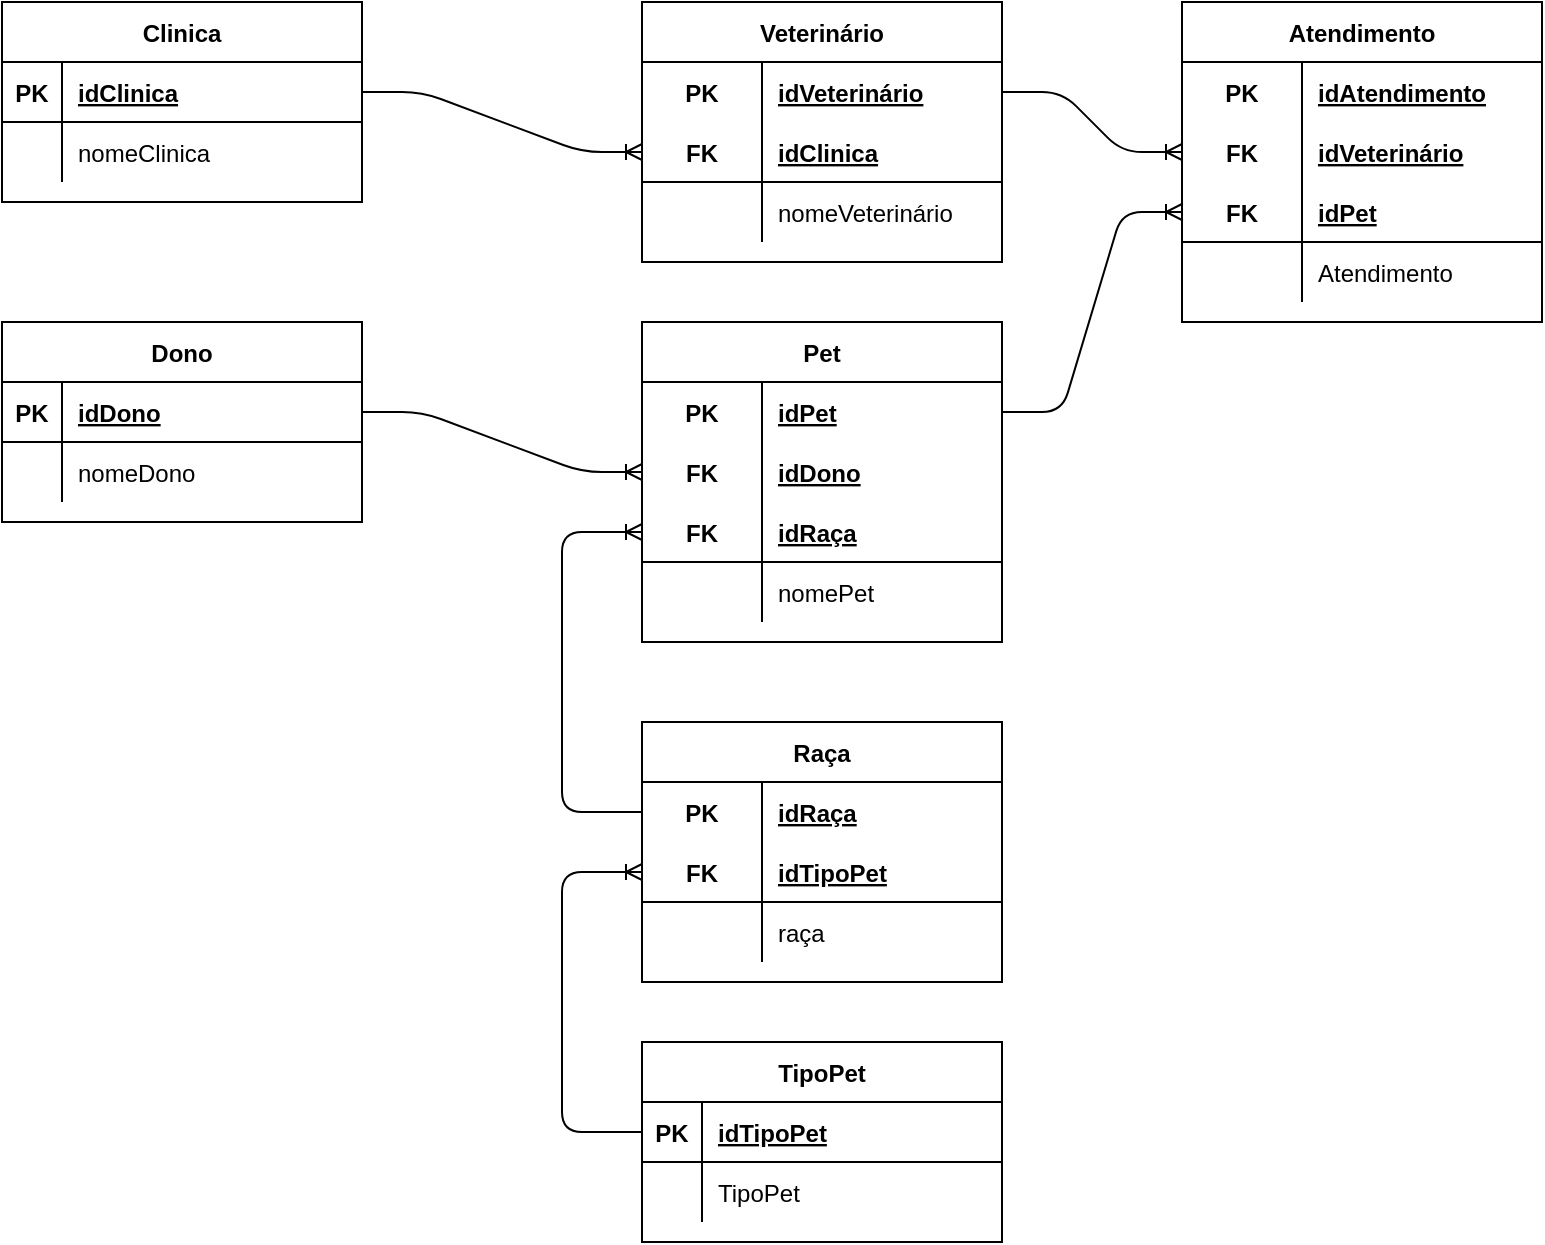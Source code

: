 <mxfile version="14.9.8" type="device"><diagram id="2kHX_CkrjshOszExPpyU" name="Lógico"><mxGraphModel dx="868" dy="520" grid="1" gridSize="10" guides="1" tooltips="1" connect="1" arrows="1" fold="1" page="1" pageScale="1" pageWidth="827" pageHeight="1169" math="0" shadow="0"><root><mxCell id="0"/><mxCell id="1" parent="0"/><mxCell id="HUflnlTKg7qlIwMyH_mC-1" value="Pet" style="shape=table;startSize=30;container=1;collapsible=1;childLayout=tableLayout;fixedRows=1;rowLines=0;fontStyle=1;align=center;resizeLast=1;" parent="1" vertex="1"><mxGeometry x="370" y="210" width="180" height="160" as="geometry"/></mxCell><mxCell id="HUflnlTKg7qlIwMyH_mC-2" style="shape=partialRectangle;collapsible=0;dropTarget=0;pointerEvents=0;fillColor=none;top=0;left=0;bottom=0;right=0;points=[[0,0.5],[1,0.5]];portConstraint=eastwest;" parent="HUflnlTKg7qlIwMyH_mC-1" vertex="1"><mxGeometry y="30" width="180" height="30" as="geometry"/></mxCell><mxCell id="HUflnlTKg7qlIwMyH_mC-3" value="PK" style="shape=partialRectangle;connectable=0;fillColor=none;top=0;left=0;bottom=0;right=0;fontStyle=1;overflow=hidden;" parent="HUflnlTKg7qlIwMyH_mC-2" vertex="1"><mxGeometry width="60" height="30" as="geometry"/></mxCell><mxCell id="HUflnlTKg7qlIwMyH_mC-4" value="idPet" style="shape=partialRectangle;connectable=0;fillColor=none;top=0;left=0;bottom=0;right=0;align=left;spacingLeft=6;fontStyle=5;overflow=hidden;" parent="HUflnlTKg7qlIwMyH_mC-2" vertex="1"><mxGeometry x="60" width="120" height="30" as="geometry"/></mxCell><mxCell id="HUflnlTKg7qlIwMyH_mC-5" value="" style="shape=partialRectangle;collapsible=0;dropTarget=0;pointerEvents=0;fillColor=none;top=0;left=0;bottom=0;right=0;points=[[0,0.5],[1,0.5]];portConstraint=eastwest;" parent="HUflnlTKg7qlIwMyH_mC-1" vertex="1"><mxGeometry y="60" width="180" height="30" as="geometry"/></mxCell><mxCell id="HUflnlTKg7qlIwMyH_mC-6" value="FK" style="shape=partialRectangle;connectable=0;fillColor=none;top=0;left=0;bottom=0;right=0;fontStyle=1;overflow=hidden;" parent="HUflnlTKg7qlIwMyH_mC-5" vertex="1"><mxGeometry width="60" height="30" as="geometry"/></mxCell><mxCell id="HUflnlTKg7qlIwMyH_mC-7" value="idDono" style="shape=partialRectangle;connectable=0;fillColor=none;top=0;left=0;bottom=0;right=0;align=left;spacingLeft=6;fontStyle=5;overflow=hidden;" parent="HUflnlTKg7qlIwMyH_mC-5" vertex="1"><mxGeometry x="60" width="120" height="30" as="geometry"/></mxCell><mxCell id="HUflnlTKg7qlIwMyH_mC-8" value="" style="shape=partialRectangle;collapsible=0;dropTarget=0;pointerEvents=0;fillColor=none;top=0;left=0;bottom=1;right=0;points=[[0,0.5],[1,0.5]];portConstraint=eastwest;" parent="HUflnlTKg7qlIwMyH_mC-1" vertex="1"><mxGeometry y="90" width="180" height="30" as="geometry"/></mxCell><mxCell id="HUflnlTKg7qlIwMyH_mC-9" value="FK" style="shape=partialRectangle;connectable=0;fillColor=none;top=0;left=0;bottom=0;right=0;fontStyle=1;overflow=hidden;" parent="HUflnlTKg7qlIwMyH_mC-8" vertex="1"><mxGeometry width="60" height="30" as="geometry"/></mxCell><mxCell id="HUflnlTKg7qlIwMyH_mC-10" value="idRaça" style="shape=partialRectangle;connectable=0;fillColor=none;top=0;left=0;bottom=0;right=0;align=left;spacingLeft=6;fontStyle=5;overflow=hidden;" parent="HUflnlTKg7qlIwMyH_mC-8" vertex="1"><mxGeometry x="60" width="120" height="30" as="geometry"/></mxCell><mxCell id="HUflnlTKg7qlIwMyH_mC-11" value="" style="shape=partialRectangle;collapsible=0;dropTarget=0;pointerEvents=0;fillColor=none;top=0;left=0;bottom=0;right=0;points=[[0,0.5],[1,0.5]];portConstraint=eastwest;" parent="HUflnlTKg7qlIwMyH_mC-1" vertex="1"><mxGeometry y="120" width="180" height="30" as="geometry"/></mxCell><mxCell id="HUflnlTKg7qlIwMyH_mC-12" value="" style="shape=partialRectangle;connectable=0;fillColor=none;top=0;left=0;bottom=0;right=0;editable=1;overflow=hidden;" parent="HUflnlTKg7qlIwMyH_mC-11" vertex="1"><mxGeometry width="60" height="30" as="geometry"/></mxCell><mxCell id="HUflnlTKg7qlIwMyH_mC-13" value="nomePet" style="shape=partialRectangle;connectable=0;fillColor=none;top=0;left=0;bottom=0;right=0;align=left;spacingLeft=6;overflow=hidden;" parent="HUflnlTKg7qlIwMyH_mC-11" vertex="1"><mxGeometry x="60" width="120" height="30" as="geometry"/></mxCell><mxCell id="HUflnlTKg7qlIwMyH_mC-14" value="Dono" style="shape=table;startSize=30;container=1;collapsible=1;childLayout=tableLayout;fixedRows=1;rowLines=0;fontStyle=1;align=center;resizeLast=1;" parent="1" vertex="1"><mxGeometry x="50" y="210" width="180" height="100" as="geometry"/></mxCell><mxCell id="HUflnlTKg7qlIwMyH_mC-15" value="" style="shape=partialRectangle;collapsible=0;dropTarget=0;pointerEvents=0;fillColor=none;top=0;left=0;bottom=1;right=0;points=[[0,0.5],[1,0.5]];portConstraint=eastwest;" parent="HUflnlTKg7qlIwMyH_mC-14" vertex="1"><mxGeometry y="30" width="180" height="30" as="geometry"/></mxCell><mxCell id="HUflnlTKg7qlIwMyH_mC-16" value="PK" style="shape=partialRectangle;connectable=0;fillColor=none;top=0;left=0;bottom=0;right=0;fontStyle=1;overflow=hidden;" parent="HUflnlTKg7qlIwMyH_mC-15" vertex="1"><mxGeometry width="30" height="30" as="geometry"/></mxCell><mxCell id="HUflnlTKg7qlIwMyH_mC-17" value="idDono" style="shape=partialRectangle;connectable=0;fillColor=none;top=0;left=0;bottom=0;right=0;align=left;spacingLeft=6;fontStyle=5;overflow=hidden;" parent="HUflnlTKg7qlIwMyH_mC-15" vertex="1"><mxGeometry x="30" width="150" height="30" as="geometry"/></mxCell><mxCell id="HUflnlTKg7qlIwMyH_mC-18" value="" style="shape=partialRectangle;collapsible=0;dropTarget=0;pointerEvents=0;fillColor=none;top=0;left=0;bottom=0;right=0;points=[[0,0.5],[1,0.5]];portConstraint=eastwest;" parent="HUflnlTKg7qlIwMyH_mC-14" vertex="1"><mxGeometry y="60" width="180" height="30" as="geometry"/></mxCell><mxCell id="HUflnlTKg7qlIwMyH_mC-19" value="" style="shape=partialRectangle;connectable=0;fillColor=none;top=0;left=0;bottom=0;right=0;editable=1;overflow=hidden;" parent="HUflnlTKg7qlIwMyH_mC-18" vertex="1"><mxGeometry width="30" height="30" as="geometry"/></mxCell><mxCell id="HUflnlTKg7qlIwMyH_mC-20" value="nomeDono" style="shape=partialRectangle;connectable=0;fillColor=none;top=0;left=0;bottom=0;right=0;align=left;spacingLeft=6;overflow=hidden;" parent="HUflnlTKg7qlIwMyH_mC-18" vertex="1"><mxGeometry x="30" width="150" height="30" as="geometry"/></mxCell><mxCell id="HUflnlTKg7qlIwMyH_mC-21" value="" style="edgeStyle=entityRelationEdgeStyle;fontSize=12;html=1;endArrow=ERoneToMany;entryX=0;entryY=0.5;entryDx=0;entryDy=0;exitX=1;exitY=0.5;exitDx=0;exitDy=0;" parent="1" source="HUflnlTKg7qlIwMyH_mC-15" target="HUflnlTKg7qlIwMyH_mC-5" edge="1"><mxGeometry width="100" height="100" relative="1" as="geometry"><mxPoint x="90" y="600" as="sourcePoint"/><mxPoint x="190" y="500" as="targetPoint"/></mxGeometry></mxCell><mxCell id="HUflnlTKg7qlIwMyH_mC-22" value="Raça" style="shape=table;startSize=30;container=1;collapsible=1;childLayout=tableLayout;fixedRows=1;rowLines=0;fontStyle=1;align=center;resizeLast=1;" parent="1" vertex="1"><mxGeometry x="370" y="410" width="180" height="130" as="geometry"/></mxCell><mxCell id="HUflnlTKg7qlIwMyH_mC-23" value="" style="shape=partialRectangle;collapsible=0;dropTarget=0;pointerEvents=0;fillColor=none;top=0;left=0;bottom=0;right=0;points=[[0,0.5],[1,0.5]];portConstraint=eastwest;" parent="HUflnlTKg7qlIwMyH_mC-22" vertex="1"><mxGeometry y="30" width="180" height="30" as="geometry"/></mxCell><mxCell id="HUflnlTKg7qlIwMyH_mC-24" value="PK" style="shape=partialRectangle;connectable=0;fillColor=none;top=0;left=0;bottom=0;right=0;fontStyle=1;overflow=hidden;" parent="HUflnlTKg7qlIwMyH_mC-23" vertex="1"><mxGeometry width="60" height="30" as="geometry"/></mxCell><mxCell id="HUflnlTKg7qlIwMyH_mC-25" value="idRaça" style="shape=partialRectangle;connectable=0;fillColor=none;top=0;left=0;bottom=0;right=0;align=left;spacingLeft=6;fontStyle=5;overflow=hidden;" parent="HUflnlTKg7qlIwMyH_mC-23" vertex="1"><mxGeometry x="60" width="120" height="30" as="geometry"/></mxCell><mxCell id="HUflnlTKg7qlIwMyH_mC-26" value="" style="shape=partialRectangle;collapsible=0;dropTarget=0;pointerEvents=0;fillColor=none;top=0;left=0;bottom=1;right=0;points=[[0,0.5],[1,0.5]];portConstraint=eastwest;" parent="HUflnlTKg7qlIwMyH_mC-22" vertex="1"><mxGeometry y="60" width="180" height="30" as="geometry"/></mxCell><mxCell id="HUflnlTKg7qlIwMyH_mC-27" value="FK" style="shape=partialRectangle;connectable=0;fillColor=none;top=0;left=0;bottom=0;right=0;fontStyle=1;overflow=hidden;" parent="HUflnlTKg7qlIwMyH_mC-26" vertex="1"><mxGeometry width="60" height="30" as="geometry"/></mxCell><mxCell id="HUflnlTKg7qlIwMyH_mC-28" value="idTipoPet" style="shape=partialRectangle;connectable=0;fillColor=none;top=0;left=0;bottom=0;right=0;align=left;spacingLeft=6;fontStyle=5;overflow=hidden;" parent="HUflnlTKg7qlIwMyH_mC-26" vertex="1"><mxGeometry x="60" width="120" height="30" as="geometry"/></mxCell><mxCell id="HUflnlTKg7qlIwMyH_mC-29" value="" style="shape=partialRectangle;collapsible=0;dropTarget=0;pointerEvents=0;fillColor=none;top=0;left=0;bottom=0;right=0;points=[[0,0.5],[1,0.5]];portConstraint=eastwest;" parent="HUflnlTKg7qlIwMyH_mC-22" vertex="1"><mxGeometry y="90" width="180" height="30" as="geometry"/></mxCell><mxCell id="HUflnlTKg7qlIwMyH_mC-30" value="" style="shape=partialRectangle;connectable=0;fillColor=none;top=0;left=0;bottom=0;right=0;editable=1;overflow=hidden;" parent="HUflnlTKg7qlIwMyH_mC-29" vertex="1"><mxGeometry width="60" height="30" as="geometry"/></mxCell><mxCell id="HUflnlTKg7qlIwMyH_mC-31" value="raça" style="shape=partialRectangle;connectable=0;fillColor=none;top=0;left=0;bottom=0;right=0;align=left;spacingLeft=6;overflow=hidden;" parent="HUflnlTKg7qlIwMyH_mC-29" vertex="1"><mxGeometry x="60" width="120" height="30" as="geometry"/></mxCell><mxCell id="HUflnlTKg7qlIwMyH_mC-32" value="" style="edgeStyle=elbowEdgeStyle;fontSize=12;html=1;endArrow=ERoneToMany;exitX=0;exitY=0.5;exitDx=0;exitDy=0;entryX=0;entryY=0.5;entryDx=0;entryDy=0;" parent="1" source="HUflnlTKg7qlIwMyH_mC-23" target="HUflnlTKg7qlIwMyH_mC-8" edge="1"><mxGeometry width="100" height="100" relative="1" as="geometry"><mxPoint x="180" y="500" as="sourcePoint"/><mxPoint x="280" y="400" as="targetPoint"/><Array as="points"><mxPoint x="330" y="385"/></Array></mxGeometry></mxCell><mxCell id="HUflnlTKg7qlIwMyH_mC-33" value="TipoPet" style="shape=table;startSize=30;container=1;collapsible=1;childLayout=tableLayout;fixedRows=1;rowLines=0;fontStyle=1;align=center;resizeLast=1;" parent="1" vertex="1"><mxGeometry x="370" y="570" width="180" height="100" as="geometry"/></mxCell><mxCell id="HUflnlTKg7qlIwMyH_mC-34" value="" style="shape=partialRectangle;collapsible=0;dropTarget=0;pointerEvents=0;fillColor=none;top=0;left=0;bottom=1;right=0;points=[[0,0.5],[1,0.5]];portConstraint=eastwest;" parent="HUflnlTKg7qlIwMyH_mC-33" vertex="1"><mxGeometry y="30" width="180" height="30" as="geometry"/></mxCell><mxCell id="HUflnlTKg7qlIwMyH_mC-35" value="PK" style="shape=partialRectangle;connectable=0;fillColor=none;top=0;left=0;bottom=0;right=0;fontStyle=1;overflow=hidden;" parent="HUflnlTKg7qlIwMyH_mC-34" vertex="1"><mxGeometry width="30" height="30" as="geometry"/></mxCell><mxCell id="HUflnlTKg7qlIwMyH_mC-36" value="idTipoPet" style="shape=partialRectangle;connectable=0;fillColor=none;top=0;left=0;bottom=0;right=0;align=left;spacingLeft=6;fontStyle=5;overflow=hidden;" parent="HUflnlTKg7qlIwMyH_mC-34" vertex="1"><mxGeometry x="30" width="150" height="30" as="geometry"/></mxCell><mxCell id="HUflnlTKg7qlIwMyH_mC-37" value="" style="shape=partialRectangle;collapsible=0;dropTarget=0;pointerEvents=0;fillColor=none;top=0;left=0;bottom=0;right=0;points=[[0,0.5],[1,0.5]];portConstraint=eastwest;" parent="HUflnlTKg7qlIwMyH_mC-33" vertex="1"><mxGeometry y="60" width="180" height="30" as="geometry"/></mxCell><mxCell id="HUflnlTKg7qlIwMyH_mC-38" value="" style="shape=partialRectangle;connectable=0;fillColor=none;top=0;left=0;bottom=0;right=0;editable=1;overflow=hidden;" parent="HUflnlTKg7qlIwMyH_mC-37" vertex="1"><mxGeometry width="30" height="30" as="geometry"/></mxCell><mxCell id="HUflnlTKg7qlIwMyH_mC-39" value="TipoPet" style="shape=partialRectangle;connectable=0;fillColor=none;top=0;left=0;bottom=0;right=0;align=left;spacingLeft=6;overflow=hidden;" parent="HUflnlTKg7qlIwMyH_mC-37" vertex="1"><mxGeometry x="30" width="150" height="30" as="geometry"/></mxCell><mxCell id="HUflnlTKg7qlIwMyH_mC-40" value="" style="edgeStyle=elbowEdgeStyle;fontSize=12;html=1;endArrow=ERoneToMany;exitX=0;exitY=0.5;exitDx=0;exitDy=0;entryX=0;entryY=0.5;entryDx=0;entryDy=0;" parent="1" source="HUflnlTKg7qlIwMyH_mC-34" target="HUflnlTKg7qlIwMyH_mC-26" edge="1"><mxGeometry width="100" height="100" relative="1" as="geometry"><mxPoint x="280" y="630" as="sourcePoint"/><mxPoint x="280" y="490" as="targetPoint"/><Array as="points"><mxPoint x="330" y="540"/></Array></mxGeometry></mxCell><mxCell id="HUflnlTKg7qlIwMyH_mC-41" value="Clinica" style="shape=table;startSize=30;container=1;collapsible=1;childLayout=tableLayout;fixedRows=1;rowLines=0;fontStyle=1;align=center;resizeLast=1;" parent="1" vertex="1"><mxGeometry x="50" y="50" width="180" height="100" as="geometry"/></mxCell><mxCell id="HUflnlTKg7qlIwMyH_mC-42" value="" style="shape=partialRectangle;collapsible=0;dropTarget=0;pointerEvents=0;fillColor=none;top=0;left=0;bottom=1;right=0;points=[[0,0.5],[1,0.5]];portConstraint=eastwest;" parent="HUflnlTKg7qlIwMyH_mC-41" vertex="1"><mxGeometry y="30" width="180" height="30" as="geometry"/></mxCell><mxCell id="HUflnlTKg7qlIwMyH_mC-43" value="PK" style="shape=partialRectangle;connectable=0;fillColor=none;top=0;left=0;bottom=0;right=0;fontStyle=1;overflow=hidden;" parent="HUflnlTKg7qlIwMyH_mC-42" vertex="1"><mxGeometry width="30" height="30" as="geometry"/></mxCell><mxCell id="HUflnlTKg7qlIwMyH_mC-44" value="idClinica" style="shape=partialRectangle;connectable=0;fillColor=none;top=0;left=0;bottom=0;right=0;align=left;spacingLeft=6;fontStyle=5;overflow=hidden;" parent="HUflnlTKg7qlIwMyH_mC-42" vertex="1"><mxGeometry x="30" width="150" height="30" as="geometry"/></mxCell><mxCell id="HUflnlTKg7qlIwMyH_mC-45" value="" style="shape=partialRectangle;collapsible=0;dropTarget=0;pointerEvents=0;fillColor=none;top=0;left=0;bottom=0;right=0;points=[[0,0.5],[1,0.5]];portConstraint=eastwest;" parent="HUflnlTKg7qlIwMyH_mC-41" vertex="1"><mxGeometry y="60" width="180" height="30" as="geometry"/></mxCell><mxCell id="HUflnlTKg7qlIwMyH_mC-46" value="" style="shape=partialRectangle;connectable=0;fillColor=none;top=0;left=0;bottom=0;right=0;editable=1;overflow=hidden;" parent="HUflnlTKg7qlIwMyH_mC-45" vertex="1"><mxGeometry width="30" height="30" as="geometry"/></mxCell><mxCell id="HUflnlTKg7qlIwMyH_mC-47" value="nomeClinica" style="shape=partialRectangle;connectable=0;fillColor=none;top=0;left=0;bottom=0;right=0;align=left;spacingLeft=6;overflow=hidden;" parent="HUflnlTKg7qlIwMyH_mC-45" vertex="1"><mxGeometry x="30" width="150" height="30" as="geometry"/></mxCell><mxCell id="HUflnlTKg7qlIwMyH_mC-48" value="Veterinário" style="shape=table;startSize=30;container=1;collapsible=1;childLayout=tableLayout;fixedRows=1;rowLines=0;fontStyle=1;align=center;resizeLast=1;" parent="1" vertex="1"><mxGeometry x="370" y="50" width="180" height="130" as="geometry"/></mxCell><mxCell id="HUflnlTKg7qlIwMyH_mC-49" value="" style="shape=partialRectangle;collapsible=0;dropTarget=0;pointerEvents=0;fillColor=none;top=0;left=0;bottom=0;right=0;points=[[0,0.5],[1,0.5]];portConstraint=eastwest;" parent="HUflnlTKg7qlIwMyH_mC-48" vertex="1"><mxGeometry y="30" width="180" height="30" as="geometry"/></mxCell><mxCell id="HUflnlTKg7qlIwMyH_mC-50" value="PK" style="shape=partialRectangle;connectable=0;fillColor=none;top=0;left=0;bottom=0;right=0;fontStyle=1;overflow=hidden;" parent="HUflnlTKg7qlIwMyH_mC-49" vertex="1"><mxGeometry width="60" height="30" as="geometry"/></mxCell><mxCell id="HUflnlTKg7qlIwMyH_mC-51" value="idVeterinário" style="shape=partialRectangle;connectable=0;fillColor=none;top=0;left=0;bottom=0;right=0;align=left;spacingLeft=6;fontStyle=5;overflow=hidden;" parent="HUflnlTKg7qlIwMyH_mC-49" vertex="1"><mxGeometry x="60" width="120" height="30" as="geometry"/></mxCell><mxCell id="HUflnlTKg7qlIwMyH_mC-52" value="" style="shape=partialRectangle;collapsible=0;dropTarget=0;pointerEvents=0;fillColor=none;top=0;left=0;bottom=1;right=0;points=[[0,0.5],[1,0.5]];portConstraint=eastwest;" parent="HUflnlTKg7qlIwMyH_mC-48" vertex="1"><mxGeometry y="60" width="180" height="30" as="geometry"/></mxCell><mxCell id="HUflnlTKg7qlIwMyH_mC-53" value="FK" style="shape=partialRectangle;connectable=0;fillColor=none;top=0;left=0;bottom=0;right=0;fontStyle=1;overflow=hidden;" parent="HUflnlTKg7qlIwMyH_mC-52" vertex="1"><mxGeometry width="60" height="30" as="geometry"/></mxCell><mxCell id="HUflnlTKg7qlIwMyH_mC-54" value="idClinica" style="shape=partialRectangle;connectable=0;fillColor=none;top=0;left=0;bottom=0;right=0;align=left;spacingLeft=6;fontStyle=5;overflow=hidden;" parent="HUflnlTKg7qlIwMyH_mC-52" vertex="1"><mxGeometry x="60" width="120" height="30" as="geometry"/></mxCell><mxCell id="HUflnlTKg7qlIwMyH_mC-55" value="" style="shape=partialRectangle;collapsible=0;dropTarget=0;pointerEvents=0;fillColor=none;top=0;left=0;bottom=0;right=0;points=[[0,0.5],[1,0.5]];portConstraint=eastwest;" parent="HUflnlTKg7qlIwMyH_mC-48" vertex="1"><mxGeometry y="90" width="180" height="30" as="geometry"/></mxCell><mxCell id="HUflnlTKg7qlIwMyH_mC-56" value="" style="shape=partialRectangle;connectable=0;fillColor=none;top=0;left=0;bottom=0;right=0;editable=1;overflow=hidden;" parent="HUflnlTKg7qlIwMyH_mC-55" vertex="1"><mxGeometry width="60" height="30" as="geometry"/></mxCell><mxCell id="HUflnlTKg7qlIwMyH_mC-57" value="nomeVeterinário" style="shape=partialRectangle;connectable=0;fillColor=none;top=0;left=0;bottom=0;right=0;align=left;spacingLeft=6;overflow=hidden;" parent="HUflnlTKg7qlIwMyH_mC-55" vertex="1"><mxGeometry x="60" width="120" height="30" as="geometry"/></mxCell><mxCell id="HUflnlTKg7qlIwMyH_mC-58" value="" style="edgeStyle=entityRelationEdgeStyle;fontSize=12;html=1;endArrow=ERoneToMany;entryX=0;entryY=0.5;entryDx=0;entryDy=0;exitX=1;exitY=0.5;exitDx=0;exitDy=0;" parent="1" source="HUflnlTKg7qlIwMyH_mC-42" target="HUflnlTKg7qlIwMyH_mC-52" edge="1"><mxGeometry width="100" height="100" relative="1" as="geometry"><mxPoint x="230" y="110" as="sourcePoint"/><mxPoint x="370" y="140" as="targetPoint"/></mxGeometry></mxCell><mxCell id="HUflnlTKg7qlIwMyH_mC-59" value="Atendimento" style="shape=table;startSize=30;container=1;collapsible=1;childLayout=tableLayout;fixedRows=1;rowLines=0;fontStyle=1;align=center;resizeLast=1;" parent="1" vertex="1"><mxGeometry x="640" y="50" width="180" height="160" as="geometry"/></mxCell><mxCell id="HUflnlTKg7qlIwMyH_mC-60" style="shape=partialRectangle;collapsible=0;dropTarget=0;pointerEvents=0;fillColor=none;top=0;left=0;bottom=0;right=0;points=[[0,0.5],[1,0.5]];portConstraint=eastwest;" parent="HUflnlTKg7qlIwMyH_mC-59" vertex="1"><mxGeometry y="30" width="180" height="30" as="geometry"/></mxCell><mxCell id="HUflnlTKg7qlIwMyH_mC-61" value="PK" style="shape=partialRectangle;connectable=0;fillColor=none;top=0;left=0;bottom=0;right=0;fontStyle=1;overflow=hidden;" parent="HUflnlTKg7qlIwMyH_mC-60" vertex="1"><mxGeometry width="60" height="30" as="geometry"/></mxCell><mxCell id="HUflnlTKg7qlIwMyH_mC-62" value="idAtendimento" style="shape=partialRectangle;connectable=0;fillColor=none;top=0;left=0;bottom=0;right=0;align=left;spacingLeft=6;fontStyle=5;overflow=hidden;" parent="HUflnlTKg7qlIwMyH_mC-60" vertex="1"><mxGeometry x="60" width="120" height="30" as="geometry"/></mxCell><mxCell id="HUflnlTKg7qlIwMyH_mC-63" value="" style="shape=partialRectangle;collapsible=0;dropTarget=0;pointerEvents=0;fillColor=none;top=0;left=0;bottom=0;right=0;points=[[0,0.5],[1,0.5]];portConstraint=eastwest;" parent="HUflnlTKg7qlIwMyH_mC-59" vertex="1"><mxGeometry y="60" width="180" height="30" as="geometry"/></mxCell><mxCell id="HUflnlTKg7qlIwMyH_mC-64" value="FK" style="shape=partialRectangle;connectable=0;fillColor=none;top=0;left=0;bottom=0;right=0;fontStyle=1;overflow=hidden;" parent="HUflnlTKg7qlIwMyH_mC-63" vertex="1"><mxGeometry width="60" height="30" as="geometry"/></mxCell><mxCell id="HUflnlTKg7qlIwMyH_mC-65" value="idVeterinário" style="shape=partialRectangle;connectable=0;fillColor=none;top=0;left=0;bottom=0;right=0;align=left;spacingLeft=6;fontStyle=5;overflow=hidden;" parent="HUflnlTKg7qlIwMyH_mC-63" vertex="1"><mxGeometry x="60" width="120" height="30" as="geometry"/></mxCell><mxCell id="HUflnlTKg7qlIwMyH_mC-66" value="" style="shape=partialRectangle;collapsible=0;dropTarget=0;pointerEvents=0;fillColor=none;top=0;left=0;bottom=1;right=0;points=[[0,0.5],[1,0.5]];portConstraint=eastwest;" parent="HUflnlTKg7qlIwMyH_mC-59" vertex="1"><mxGeometry y="90" width="180" height="30" as="geometry"/></mxCell><mxCell id="HUflnlTKg7qlIwMyH_mC-67" value="FK" style="shape=partialRectangle;connectable=0;fillColor=none;top=0;left=0;bottom=0;right=0;fontStyle=1;overflow=hidden;" parent="HUflnlTKg7qlIwMyH_mC-66" vertex="1"><mxGeometry width="60" height="30" as="geometry"/></mxCell><mxCell id="HUflnlTKg7qlIwMyH_mC-68" value="idPet" style="shape=partialRectangle;connectable=0;fillColor=none;top=0;left=0;bottom=0;right=0;align=left;spacingLeft=6;fontStyle=5;overflow=hidden;" parent="HUflnlTKg7qlIwMyH_mC-66" vertex="1"><mxGeometry x="60" width="120" height="30" as="geometry"/></mxCell><mxCell id="HUflnlTKg7qlIwMyH_mC-69" value="" style="shape=partialRectangle;collapsible=0;dropTarget=0;pointerEvents=0;fillColor=none;top=0;left=0;bottom=0;right=0;points=[[0,0.5],[1,0.5]];portConstraint=eastwest;" parent="HUflnlTKg7qlIwMyH_mC-59" vertex="1"><mxGeometry y="120" width="180" height="30" as="geometry"/></mxCell><mxCell id="HUflnlTKg7qlIwMyH_mC-70" value="" style="shape=partialRectangle;connectable=0;fillColor=none;top=0;left=0;bottom=0;right=0;editable=1;overflow=hidden;" parent="HUflnlTKg7qlIwMyH_mC-69" vertex="1"><mxGeometry width="60" height="30" as="geometry"/></mxCell><mxCell id="HUflnlTKg7qlIwMyH_mC-71" value="Atendimento" style="shape=partialRectangle;connectable=0;fillColor=none;top=0;left=0;bottom=0;right=0;align=left;spacingLeft=6;overflow=hidden;" parent="HUflnlTKg7qlIwMyH_mC-69" vertex="1"><mxGeometry x="60" width="120" height="30" as="geometry"/></mxCell><mxCell id="HUflnlTKg7qlIwMyH_mC-72" value="" style="edgeStyle=entityRelationEdgeStyle;fontSize=12;html=1;endArrow=ERoneToMany;entryX=0;entryY=0.5;entryDx=0;entryDy=0;exitX=1;exitY=0.5;exitDx=0;exitDy=0;" parent="1" source="HUflnlTKg7qlIwMyH_mC-49" target="HUflnlTKg7qlIwMyH_mC-63" edge="1"><mxGeometry width="100" height="100" relative="1" as="geometry"><mxPoint x="560" y="230" as="sourcePoint"/><mxPoint x="700" y="260" as="targetPoint"/></mxGeometry></mxCell><mxCell id="HUflnlTKg7qlIwMyH_mC-73" value="" style="edgeStyle=entityRelationEdgeStyle;fontSize=12;html=1;endArrow=ERoneToMany;entryX=0;entryY=0.5;entryDx=0;entryDy=0;exitX=1;exitY=0.5;exitDx=0;exitDy=0;" parent="1" source="HUflnlTKg7qlIwMyH_mC-2" target="HUflnlTKg7qlIwMyH_mC-66" edge="1"><mxGeometry width="100" height="100" relative="1" as="geometry"><mxPoint x="600" y="270" as="sourcePoint"/><mxPoint x="740" y="300" as="targetPoint"/></mxGeometry></mxCell></root></mxGraphModel></diagram></mxfile>